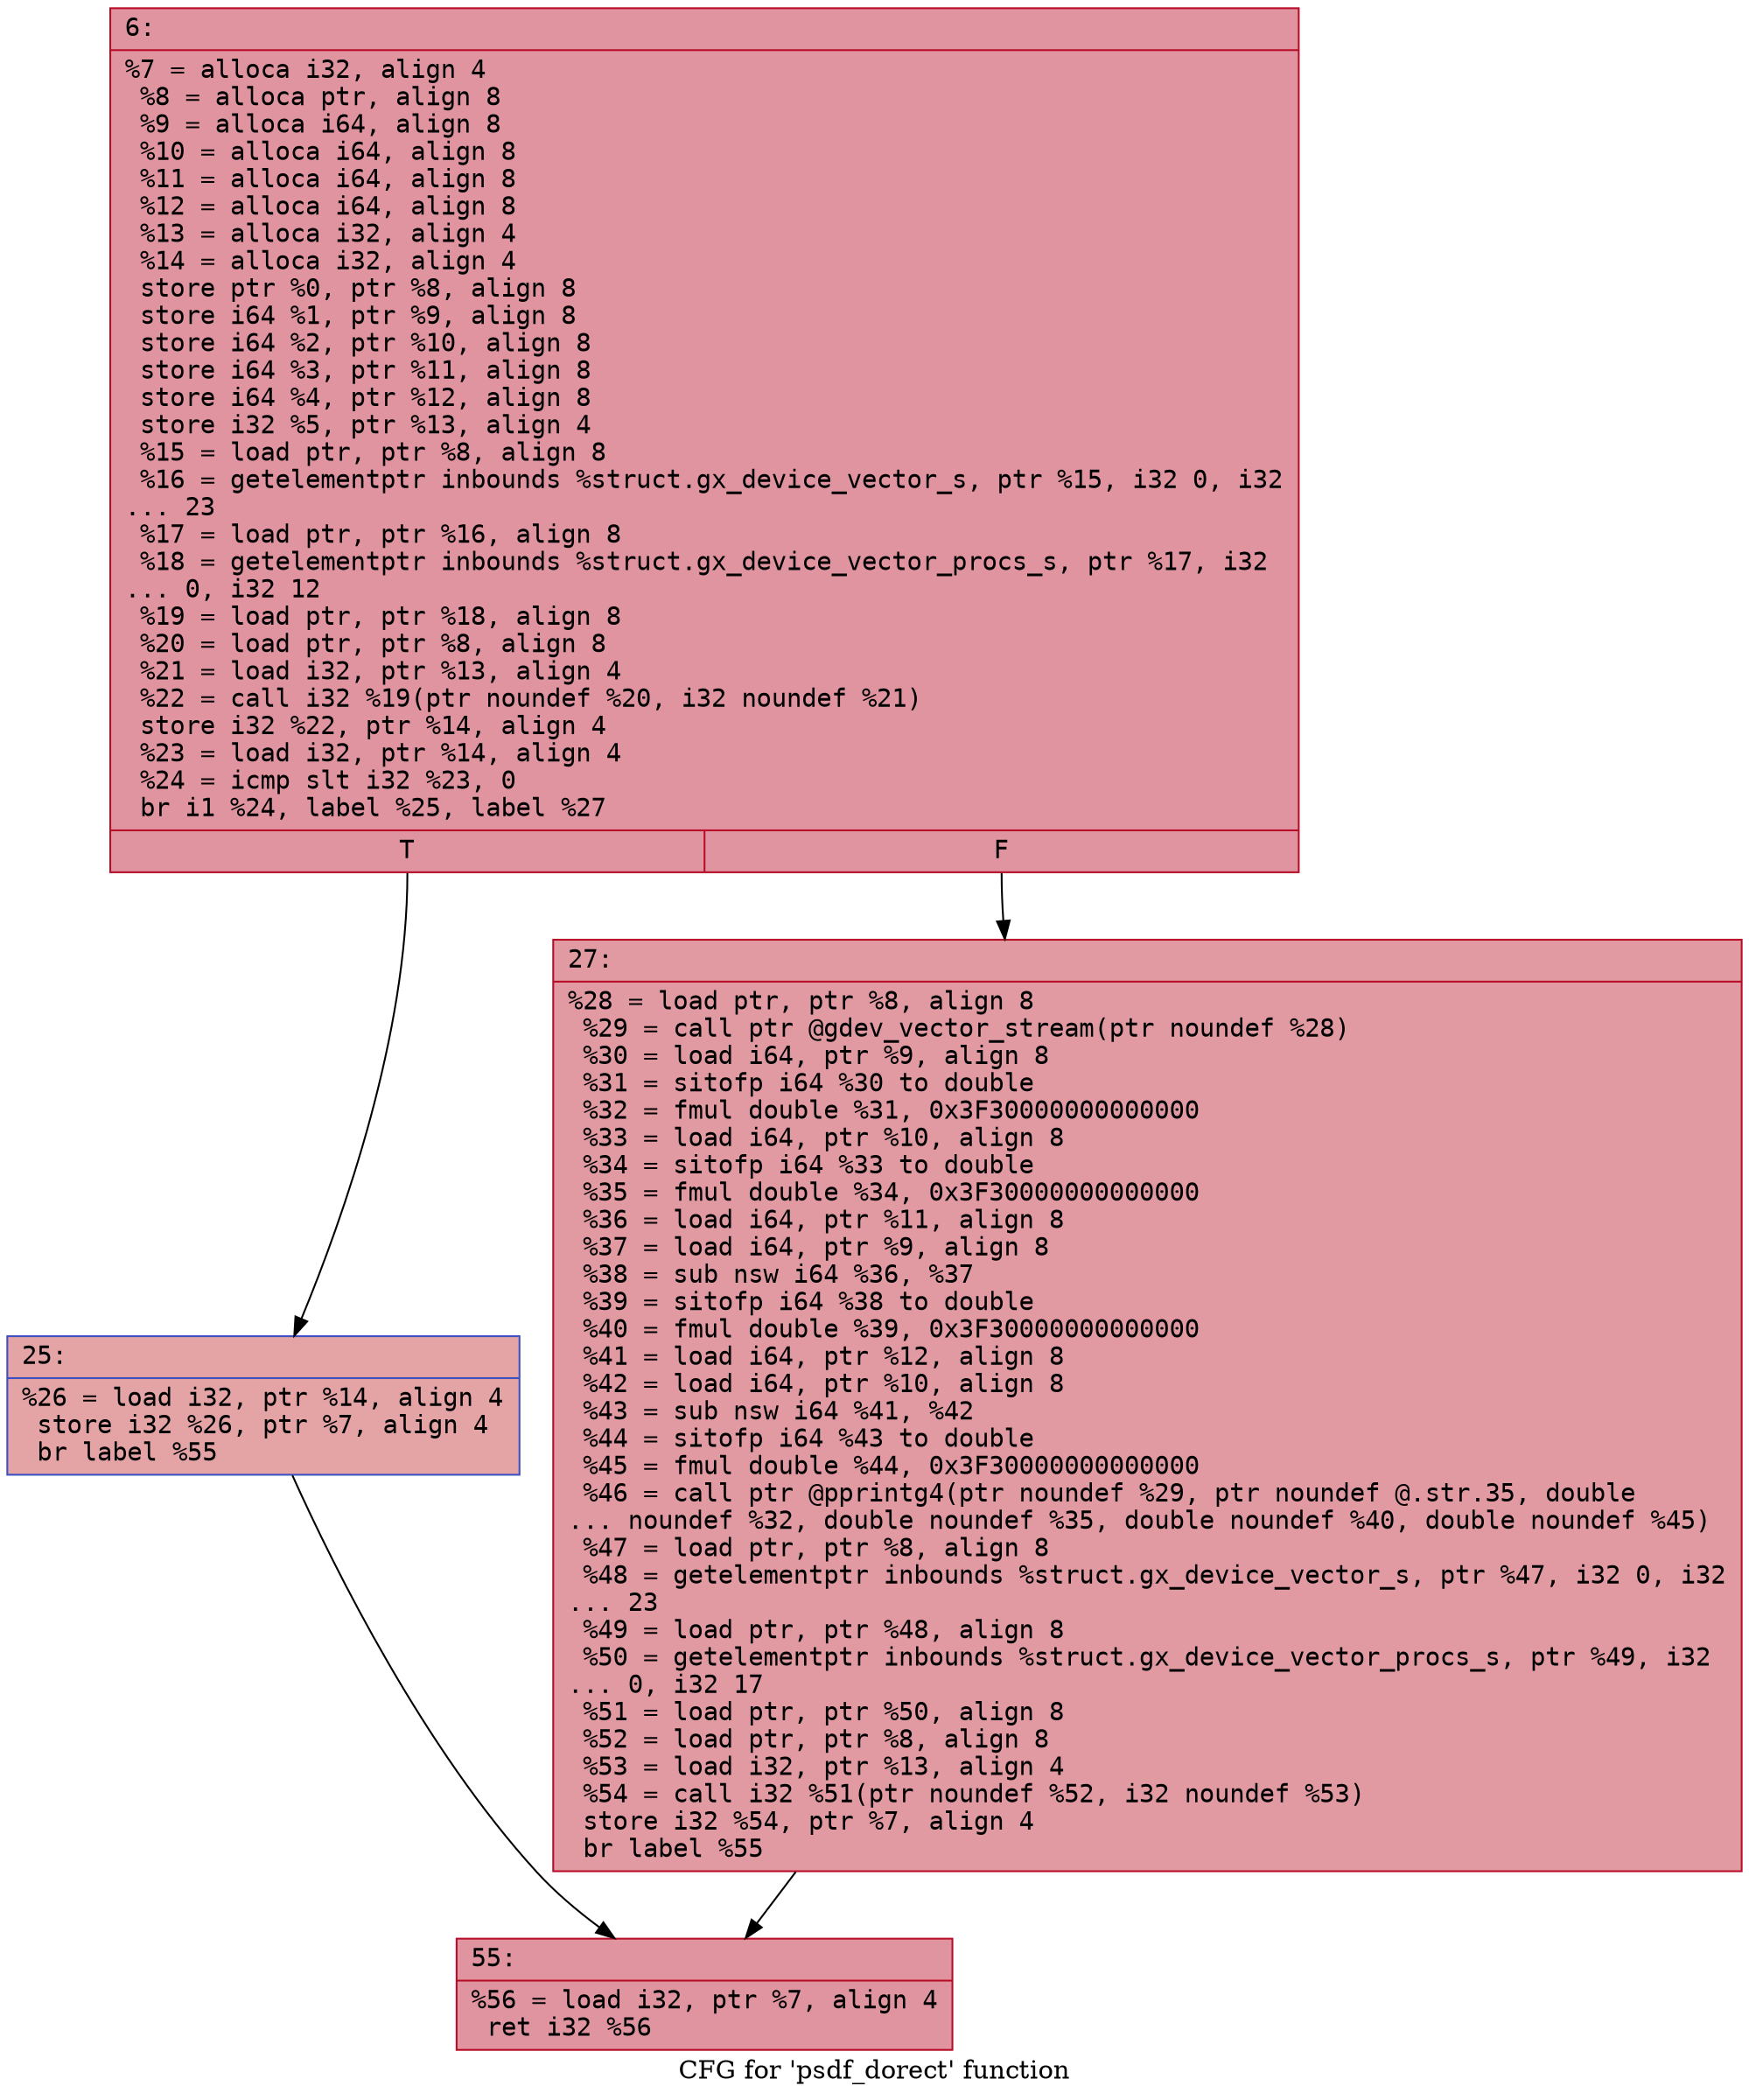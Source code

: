 digraph "CFG for 'psdf_dorect' function" {
	label="CFG for 'psdf_dorect' function";

	Node0x600002168d70 [shape=record,color="#b70d28ff", style=filled, fillcolor="#b70d2870" fontname="Courier",label="{6:\l|  %7 = alloca i32, align 4\l  %8 = alloca ptr, align 8\l  %9 = alloca i64, align 8\l  %10 = alloca i64, align 8\l  %11 = alloca i64, align 8\l  %12 = alloca i64, align 8\l  %13 = alloca i32, align 4\l  %14 = alloca i32, align 4\l  store ptr %0, ptr %8, align 8\l  store i64 %1, ptr %9, align 8\l  store i64 %2, ptr %10, align 8\l  store i64 %3, ptr %11, align 8\l  store i64 %4, ptr %12, align 8\l  store i32 %5, ptr %13, align 4\l  %15 = load ptr, ptr %8, align 8\l  %16 = getelementptr inbounds %struct.gx_device_vector_s, ptr %15, i32 0, i32\l... 23\l  %17 = load ptr, ptr %16, align 8\l  %18 = getelementptr inbounds %struct.gx_device_vector_procs_s, ptr %17, i32\l... 0, i32 12\l  %19 = load ptr, ptr %18, align 8\l  %20 = load ptr, ptr %8, align 8\l  %21 = load i32, ptr %13, align 4\l  %22 = call i32 %19(ptr noundef %20, i32 noundef %21)\l  store i32 %22, ptr %14, align 4\l  %23 = load i32, ptr %14, align 4\l  %24 = icmp slt i32 %23, 0\l  br i1 %24, label %25, label %27\l|{<s0>T|<s1>F}}"];
	Node0x600002168d70:s0 -> Node0x600002168dc0[tooltip="6 -> 25\nProbability 37.50%" ];
	Node0x600002168d70:s1 -> Node0x600002168e10[tooltip="6 -> 27\nProbability 62.50%" ];
	Node0x600002168dc0 [shape=record,color="#3d50c3ff", style=filled, fillcolor="#c32e3170" fontname="Courier",label="{25:\l|  %26 = load i32, ptr %14, align 4\l  store i32 %26, ptr %7, align 4\l  br label %55\l}"];
	Node0x600002168dc0 -> Node0x600002168e60[tooltip="25 -> 55\nProbability 100.00%" ];
	Node0x600002168e10 [shape=record,color="#b70d28ff", style=filled, fillcolor="#bb1b2c70" fontname="Courier",label="{27:\l|  %28 = load ptr, ptr %8, align 8\l  %29 = call ptr @gdev_vector_stream(ptr noundef %28)\l  %30 = load i64, ptr %9, align 8\l  %31 = sitofp i64 %30 to double\l  %32 = fmul double %31, 0x3F30000000000000\l  %33 = load i64, ptr %10, align 8\l  %34 = sitofp i64 %33 to double\l  %35 = fmul double %34, 0x3F30000000000000\l  %36 = load i64, ptr %11, align 8\l  %37 = load i64, ptr %9, align 8\l  %38 = sub nsw i64 %36, %37\l  %39 = sitofp i64 %38 to double\l  %40 = fmul double %39, 0x3F30000000000000\l  %41 = load i64, ptr %12, align 8\l  %42 = load i64, ptr %10, align 8\l  %43 = sub nsw i64 %41, %42\l  %44 = sitofp i64 %43 to double\l  %45 = fmul double %44, 0x3F30000000000000\l  %46 = call ptr @pprintg4(ptr noundef %29, ptr noundef @.str.35, double\l... noundef %32, double noundef %35, double noundef %40, double noundef %45)\l  %47 = load ptr, ptr %8, align 8\l  %48 = getelementptr inbounds %struct.gx_device_vector_s, ptr %47, i32 0, i32\l... 23\l  %49 = load ptr, ptr %48, align 8\l  %50 = getelementptr inbounds %struct.gx_device_vector_procs_s, ptr %49, i32\l... 0, i32 17\l  %51 = load ptr, ptr %50, align 8\l  %52 = load ptr, ptr %8, align 8\l  %53 = load i32, ptr %13, align 4\l  %54 = call i32 %51(ptr noundef %52, i32 noundef %53)\l  store i32 %54, ptr %7, align 4\l  br label %55\l}"];
	Node0x600002168e10 -> Node0x600002168e60[tooltip="27 -> 55\nProbability 100.00%" ];
	Node0x600002168e60 [shape=record,color="#b70d28ff", style=filled, fillcolor="#b70d2870" fontname="Courier",label="{55:\l|  %56 = load i32, ptr %7, align 4\l  ret i32 %56\l}"];
}
